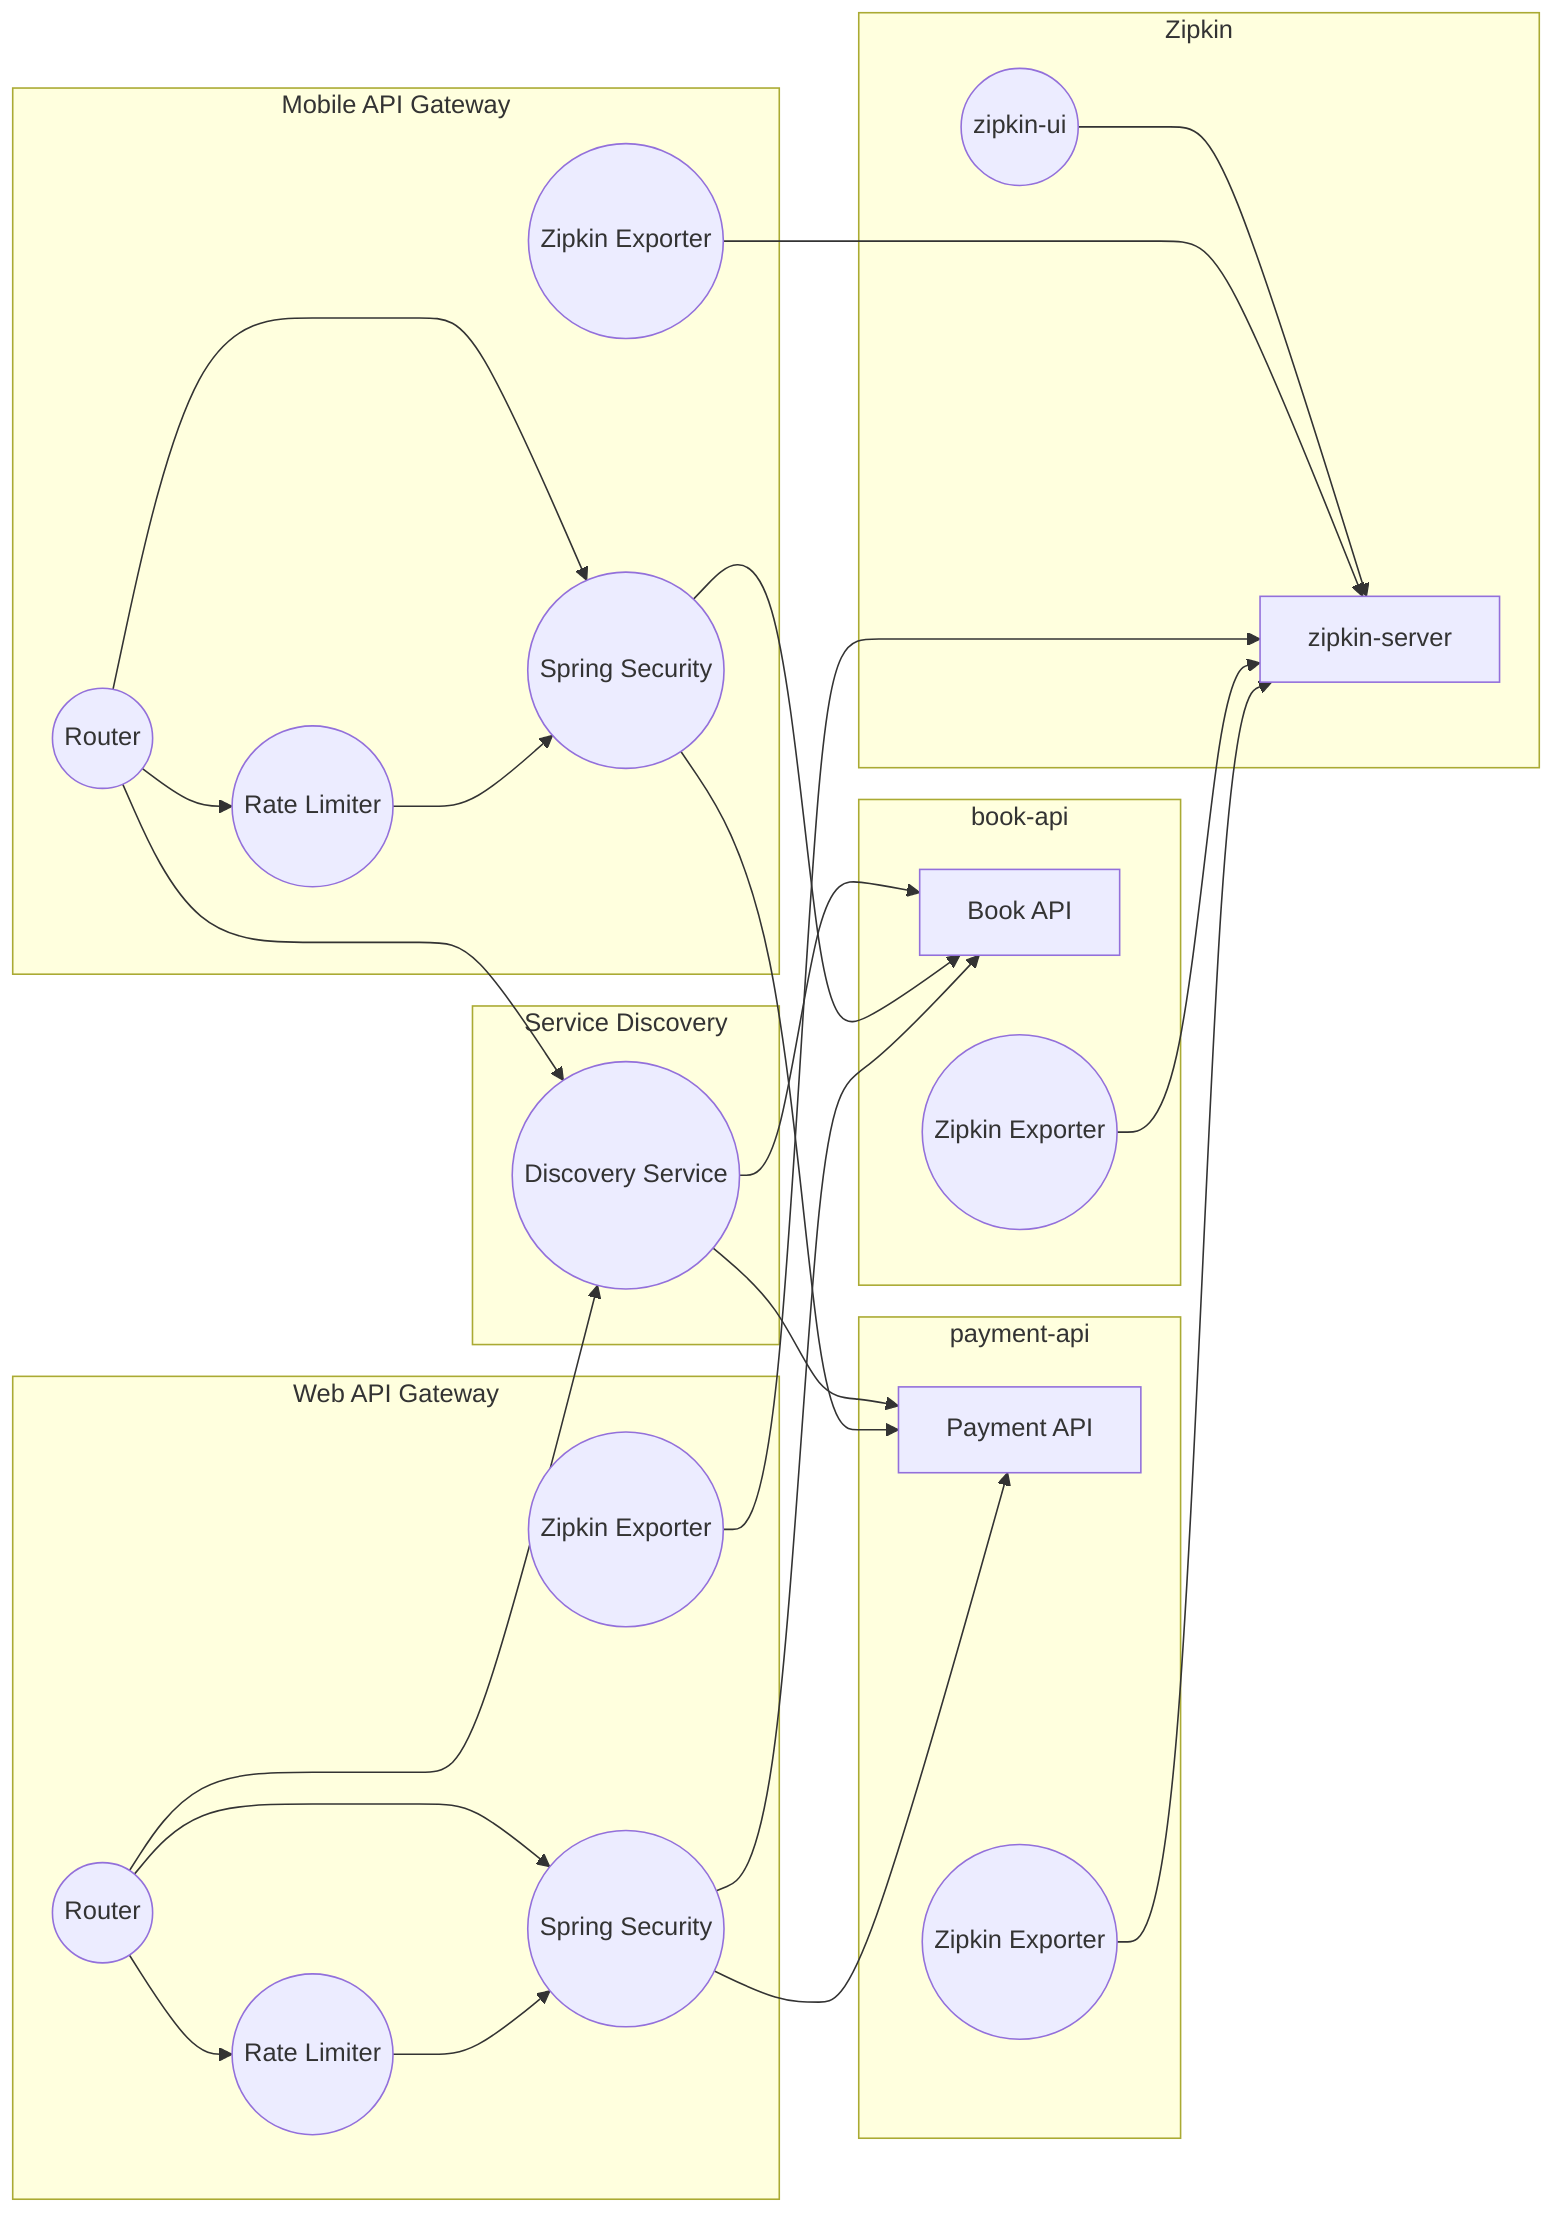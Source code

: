 graph LR;
    subgraph "Service Discovery"
        sd((Discovery Service))
    end
    subgraph "Mobile API Gateway"
        gw((Router))
        rl((Rate Limiter))
        sec((Spring Security))
        ze-mg((Zipkin Exporter))
    end
    subgraph "Web API Gateway"
        gw-web((Router))
        rl-web((Rate Limiter))
        sec-web((Spring Security))
        ze-wg((Zipkin Exporter))
    end
    subgraph "book-api"
        book["Book API"]
        ze-b((Zipkin Exporter))
    end
    subgraph "payment-api"
        payment["Payment API"]
        ze-p((Zipkin Exporter))
    end
    subgraph "Zipkin"
        zs["zipkin-server"]
        zu(("zipkin-ui"))
    end

    sd --> book
    sd --> payment
    gw --> sec
    gw --> rl
    gw --> sd
    gw-web --> sec-web
    gw-web --> rl-web
    gw-web --> sd
    rl --> sec
    rl-web --> sec-web
    sec --> book
    sec-web --> book
    sec --> payment
    sec-web --> payment

    zu --> zs
    ze-mg --> zs
    ze-wg --> zs
    ze-b --> zs
    ze-p --> zs